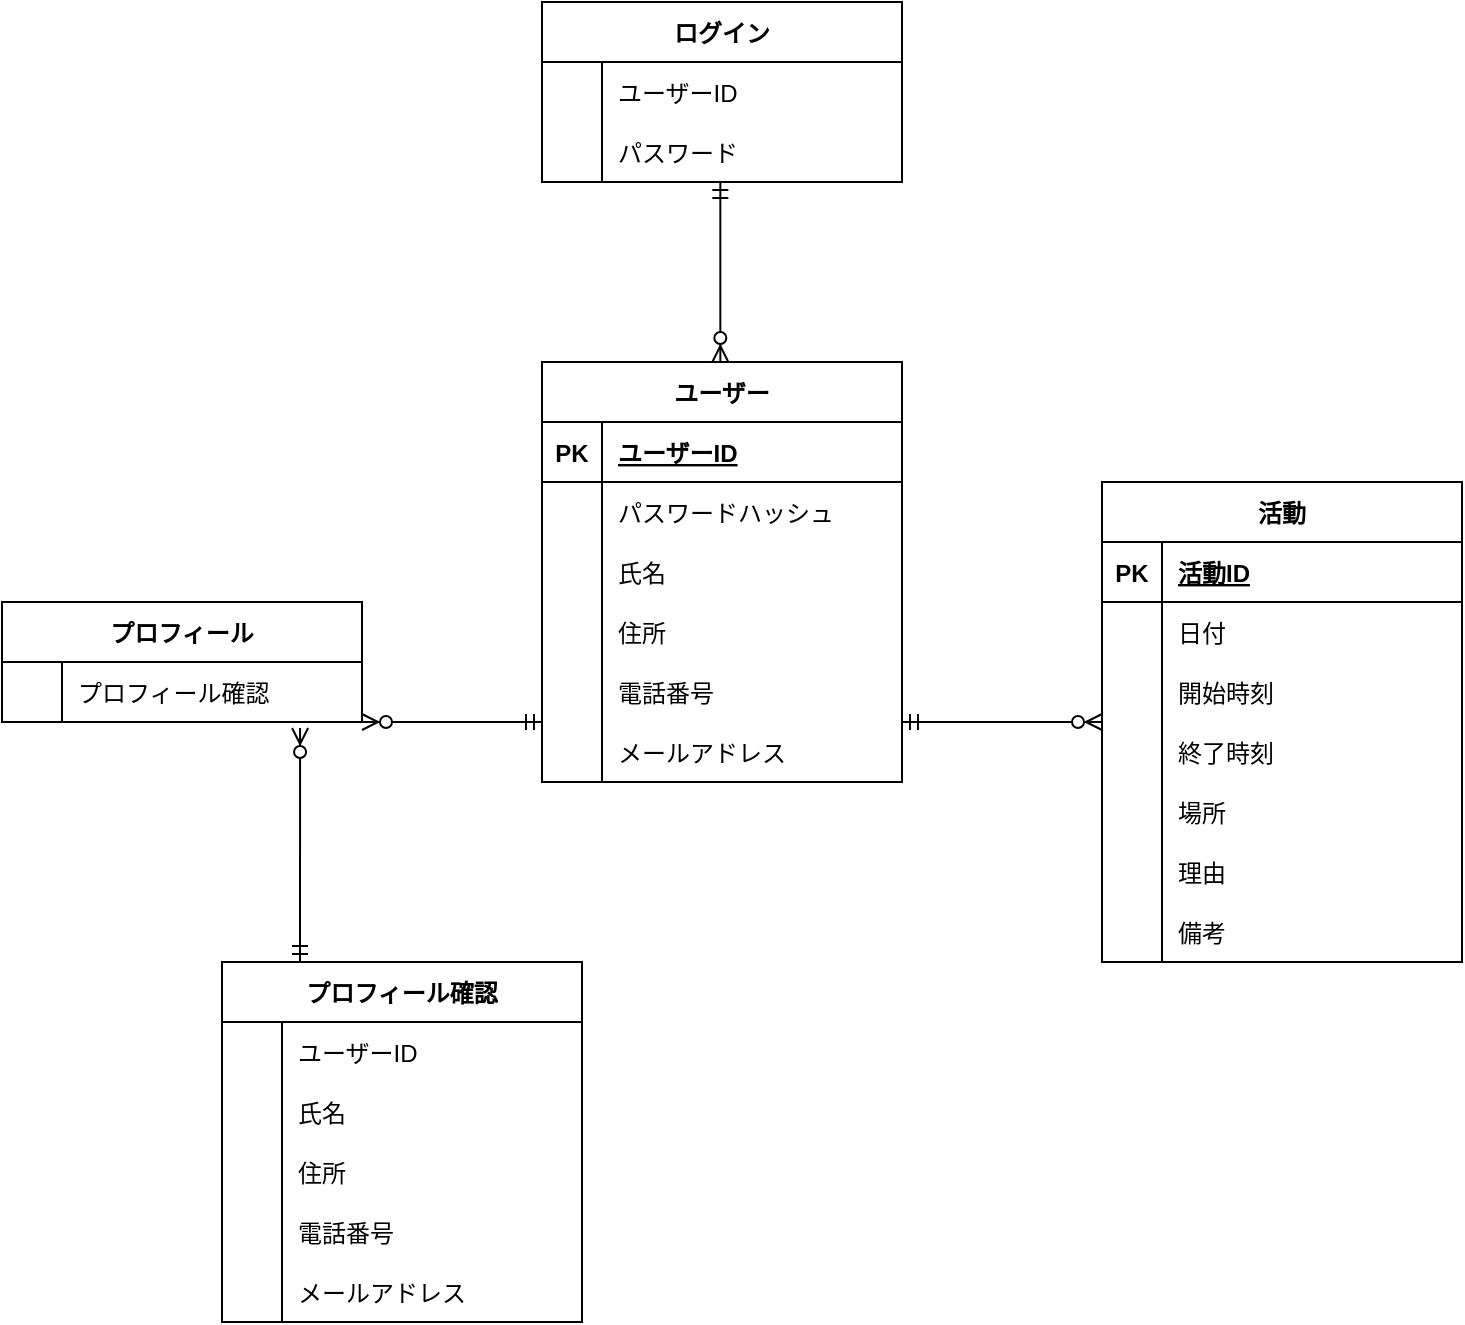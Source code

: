 <mxfile version="13.6.10" type="device"><diagram id="i6AsOT5DLOcKnEW1MxCj" name="ページ1"><mxGraphModel dx="1935" dy="1657" grid="1" gridSize="10" guides="1" tooltips="1" connect="1" arrows="1" fold="1" page="1" pageScale="1" pageWidth="827" pageHeight="1169" math="0" shadow="0"><root><mxCell id="0"/><mxCell id="1" parent="0"/><mxCell id="e9ZOdQoQhiFwoExjatcM-1" value="ユーザー" style="shape=table;startSize=30;container=1;collapsible=1;childLayout=tableLayout;fixedRows=1;rowLines=0;fontStyle=1;align=center;resizeLast=1;" parent="1" vertex="1"><mxGeometry x="120" y="60" width="180" height="210" as="geometry"><mxRectangle x="120" y="60" width="80" height="30" as="alternateBounds"/></mxGeometry></mxCell><mxCell id="e9ZOdQoQhiFwoExjatcM-2" value="" style="shape=partialRectangle;collapsible=0;dropTarget=0;pointerEvents=0;fillColor=none;top=0;left=0;bottom=1;right=0;points=[[0,0.5],[1,0.5]];portConstraint=eastwest;" parent="e9ZOdQoQhiFwoExjatcM-1" vertex="1"><mxGeometry y="30" width="180" height="30" as="geometry"/></mxCell><mxCell id="e9ZOdQoQhiFwoExjatcM-3" value="PK" style="shape=partialRectangle;connectable=0;fillColor=none;top=0;left=0;bottom=0;right=0;fontStyle=1;overflow=hidden;" parent="e9ZOdQoQhiFwoExjatcM-2" vertex="1"><mxGeometry width="30" height="30" as="geometry"/></mxCell><mxCell id="e9ZOdQoQhiFwoExjatcM-4" value="ユーザーID" style="shape=partialRectangle;connectable=0;fillColor=none;top=0;left=0;bottom=0;right=0;align=left;spacingLeft=6;fontStyle=5;overflow=hidden;" parent="e9ZOdQoQhiFwoExjatcM-2" vertex="1"><mxGeometry x="30" width="150" height="30" as="geometry"/></mxCell><mxCell id="e9ZOdQoQhiFwoExjatcM-5" value="" style="shape=partialRectangle;collapsible=0;dropTarget=0;pointerEvents=0;fillColor=none;top=0;left=0;bottom=0;right=0;points=[[0,0.5],[1,0.5]];portConstraint=eastwest;" parent="e9ZOdQoQhiFwoExjatcM-1" vertex="1"><mxGeometry y="60" width="180" height="30" as="geometry"/></mxCell><mxCell id="e9ZOdQoQhiFwoExjatcM-6" value="" style="shape=partialRectangle;connectable=0;fillColor=none;top=0;left=0;bottom=0;right=0;editable=1;overflow=hidden;" parent="e9ZOdQoQhiFwoExjatcM-5" vertex="1"><mxGeometry width="30" height="30" as="geometry"/></mxCell><mxCell id="e9ZOdQoQhiFwoExjatcM-7" value="パスワードハッシュ" style="shape=partialRectangle;connectable=0;fillColor=none;top=0;left=0;bottom=0;right=0;align=left;spacingLeft=6;overflow=hidden;" parent="e9ZOdQoQhiFwoExjatcM-5" vertex="1"><mxGeometry x="30" width="150" height="30" as="geometry"/></mxCell><mxCell id="e9ZOdQoQhiFwoExjatcM-8" value="" style="shape=partialRectangle;collapsible=0;dropTarget=0;pointerEvents=0;fillColor=none;top=0;left=0;bottom=0;right=0;points=[[0,0.5],[1,0.5]];portConstraint=eastwest;" parent="e9ZOdQoQhiFwoExjatcM-1" vertex="1"><mxGeometry y="90" width="180" height="30" as="geometry"/></mxCell><mxCell id="e9ZOdQoQhiFwoExjatcM-9" value="" style="shape=partialRectangle;connectable=0;fillColor=none;top=0;left=0;bottom=0;right=0;editable=1;overflow=hidden;" parent="e9ZOdQoQhiFwoExjatcM-8" vertex="1"><mxGeometry width="30" height="30" as="geometry"/></mxCell><mxCell id="e9ZOdQoQhiFwoExjatcM-10" value="氏名" style="shape=partialRectangle;connectable=0;fillColor=none;top=0;left=0;bottom=0;right=0;align=left;spacingLeft=6;overflow=hidden;" parent="e9ZOdQoQhiFwoExjatcM-8" vertex="1"><mxGeometry x="30" width="150" height="30" as="geometry"/></mxCell><mxCell id="e9ZOdQoQhiFwoExjatcM-11" value="" style="shape=partialRectangle;collapsible=0;dropTarget=0;pointerEvents=0;fillColor=none;top=0;left=0;bottom=0;right=0;points=[[0,0.5],[1,0.5]];portConstraint=eastwest;" parent="e9ZOdQoQhiFwoExjatcM-1" vertex="1"><mxGeometry y="120" width="180" height="30" as="geometry"/></mxCell><mxCell id="e9ZOdQoQhiFwoExjatcM-12" value="" style="shape=partialRectangle;connectable=0;fillColor=none;top=0;left=0;bottom=0;right=0;editable=1;overflow=hidden;" parent="e9ZOdQoQhiFwoExjatcM-11" vertex="1"><mxGeometry width="30" height="30" as="geometry"/></mxCell><mxCell id="e9ZOdQoQhiFwoExjatcM-13" value="住所" style="shape=partialRectangle;connectable=0;fillColor=none;top=0;left=0;bottom=0;right=0;align=left;spacingLeft=6;overflow=hidden;" parent="e9ZOdQoQhiFwoExjatcM-11" vertex="1"><mxGeometry x="30" width="150" height="30" as="geometry"/></mxCell><mxCell id="e9ZOdQoQhiFwoExjatcM-15" value="" style="shape=partialRectangle;collapsible=0;dropTarget=0;pointerEvents=0;fillColor=none;top=0;left=0;bottom=0;right=0;points=[[0,0.5],[1,0.5]];portConstraint=eastwest;" parent="e9ZOdQoQhiFwoExjatcM-1" vertex="1"><mxGeometry y="150" width="180" height="30" as="geometry"/></mxCell><mxCell id="e9ZOdQoQhiFwoExjatcM-16" value="" style="shape=partialRectangle;connectable=0;fillColor=none;top=0;left=0;bottom=0;right=0;fontStyle=0;overflow=hidden;" parent="e9ZOdQoQhiFwoExjatcM-15" vertex="1"><mxGeometry width="30" height="30" as="geometry"/></mxCell><mxCell id="e9ZOdQoQhiFwoExjatcM-17" value="電話番号" style="shape=partialRectangle;connectable=0;fillColor=none;top=0;left=0;bottom=0;right=0;align=left;spacingLeft=6;fontStyle=0;overflow=hidden;" parent="e9ZOdQoQhiFwoExjatcM-15" vertex="1"><mxGeometry x="30" width="150" height="30" as="geometry"/></mxCell><mxCell id="e9ZOdQoQhiFwoExjatcM-19" value="" style="shape=partialRectangle;collapsible=0;dropTarget=0;pointerEvents=0;fillColor=none;top=0;left=0;bottom=0;right=0;points=[[0,0.5],[1,0.5]];portConstraint=eastwest;" parent="e9ZOdQoQhiFwoExjatcM-1" vertex="1"><mxGeometry y="180" width="180" height="30" as="geometry"/></mxCell><mxCell id="e9ZOdQoQhiFwoExjatcM-20" value="" style="shape=partialRectangle;connectable=0;fillColor=none;top=0;left=0;bottom=0;right=0;fontStyle=0;overflow=hidden;" parent="e9ZOdQoQhiFwoExjatcM-19" vertex="1"><mxGeometry width="30" height="30" as="geometry"/></mxCell><mxCell id="e9ZOdQoQhiFwoExjatcM-21" value="メールアドレス" style="shape=partialRectangle;connectable=0;fillColor=none;top=0;left=0;bottom=0;right=0;align=left;spacingLeft=6;fontStyle=0;overflow=hidden;" parent="e9ZOdQoQhiFwoExjatcM-19" vertex="1"><mxGeometry x="30" width="150" height="30" as="geometry"/></mxCell><mxCell id="e9ZOdQoQhiFwoExjatcM-22" value="ログイン" style="shape=table;startSize=30;container=1;collapsible=1;childLayout=tableLayout;fixedRows=1;rowLines=0;fontStyle=1;align=center;resizeLast=1;" parent="1" vertex="1"><mxGeometry x="120" y="-120" width="180" height="90" as="geometry"/></mxCell><mxCell id="e9ZOdQoQhiFwoExjatcM-26" value="" style="shape=partialRectangle;collapsible=0;dropTarget=0;pointerEvents=0;fillColor=none;top=0;left=0;bottom=0;right=0;points=[[0,0.5],[1,0.5]];portConstraint=eastwest;" parent="e9ZOdQoQhiFwoExjatcM-22" vertex="1"><mxGeometry y="30" width="180" height="30" as="geometry"/></mxCell><mxCell id="e9ZOdQoQhiFwoExjatcM-27" value="" style="shape=partialRectangle;connectable=0;fillColor=none;top=0;left=0;bottom=0;right=0;editable=1;overflow=hidden;" parent="e9ZOdQoQhiFwoExjatcM-26" vertex="1"><mxGeometry width="30" height="30" as="geometry"/></mxCell><mxCell id="e9ZOdQoQhiFwoExjatcM-28" value="ユーザーID" style="shape=partialRectangle;connectable=0;fillColor=none;top=0;left=0;bottom=0;right=0;align=left;spacingLeft=6;overflow=hidden;" parent="e9ZOdQoQhiFwoExjatcM-26" vertex="1"><mxGeometry x="30" width="150" height="30" as="geometry"/></mxCell><mxCell id="e9ZOdQoQhiFwoExjatcM-29" value="" style="shape=partialRectangle;collapsible=0;dropTarget=0;pointerEvents=0;fillColor=none;top=0;left=0;bottom=0;right=0;points=[[0,0.5],[1,0.5]];portConstraint=eastwest;" parent="e9ZOdQoQhiFwoExjatcM-22" vertex="1"><mxGeometry y="60" width="180" height="30" as="geometry"/></mxCell><mxCell id="e9ZOdQoQhiFwoExjatcM-30" value="" style="shape=partialRectangle;connectable=0;fillColor=none;top=0;left=0;bottom=0;right=0;editable=1;overflow=hidden;" parent="e9ZOdQoQhiFwoExjatcM-29" vertex="1"><mxGeometry width="30" height="30" as="geometry"/></mxCell><mxCell id="e9ZOdQoQhiFwoExjatcM-31" value="パスワード" style="shape=partialRectangle;connectable=0;fillColor=none;top=0;left=0;bottom=0;right=0;align=left;spacingLeft=6;overflow=hidden;" parent="e9ZOdQoQhiFwoExjatcM-29" vertex="1"><mxGeometry x="30" width="150" height="30" as="geometry"/></mxCell><mxCell id="e9ZOdQoQhiFwoExjatcM-89" value="" style="fontSize=12;html=1;endArrow=ERzeroToMany;startArrow=ERmandOne;" parent="1" edge="1"><mxGeometry width="100" height="100" relative="1" as="geometry"><mxPoint x="300" y="240" as="sourcePoint"/><mxPoint x="400" y="240" as="targetPoint"/></mxGeometry></mxCell><mxCell id="e9ZOdQoQhiFwoExjatcM-64" value="プロフィール" style="shape=table;startSize=30;container=1;collapsible=1;childLayout=tableLayout;fixedRows=1;rowLines=0;fontStyle=1;align=center;resizeLast=1;" parent="1" vertex="1"><mxGeometry x="-150" y="180" width="180" height="60" as="geometry"/></mxCell><mxCell id="e9ZOdQoQhiFwoExjatcM-68" value="" style="shape=partialRectangle;collapsible=0;dropTarget=0;pointerEvents=0;fillColor=none;top=0;left=0;bottom=0;right=0;points=[[0,0.5],[1,0.5]];portConstraint=eastwest;" parent="e9ZOdQoQhiFwoExjatcM-64" vertex="1"><mxGeometry y="30" width="180" height="30" as="geometry"/></mxCell><mxCell id="e9ZOdQoQhiFwoExjatcM-69" value="" style="shape=partialRectangle;connectable=0;fillColor=none;top=0;left=0;bottom=0;right=0;editable=1;overflow=hidden;" parent="e9ZOdQoQhiFwoExjatcM-68" vertex="1"><mxGeometry width="30" height="30" as="geometry"/></mxCell><mxCell id="e9ZOdQoQhiFwoExjatcM-70" value="プロフィール確認" style="shape=partialRectangle;connectable=0;fillColor=none;top=0;left=0;bottom=0;right=0;align=left;spacingLeft=6;overflow=hidden;" parent="e9ZOdQoQhiFwoExjatcM-68" vertex="1"><mxGeometry x="30" width="150" height="30" as="geometry"/></mxCell><mxCell id="e9ZOdQoQhiFwoExjatcM-90" value="" style="fontSize=12;html=1;endArrow=ERzeroToMany;startArrow=ERmandOne;" parent="1" edge="1"><mxGeometry width="100" height="100" relative="1" as="geometry"><mxPoint x="120" y="240" as="sourcePoint"/><mxPoint x="30" y="240" as="targetPoint"/></mxGeometry></mxCell><mxCell id="e9ZOdQoQhiFwoExjatcM-125" value="" style="fontSize=12;html=1;endArrow=ERzeroToMany;startArrow=ERmandOne;entryX=0.828;entryY=1.1;entryDx=0;entryDy=0;entryPerimeter=0;" parent="1" edge="1" target="e9ZOdQoQhiFwoExjatcM-68"><mxGeometry width="100" height="100" relative="1" as="geometry"><mxPoint x="-1" y="360" as="sourcePoint"/><mxPoint x="-1" y="270" as="targetPoint"/><Array as="points"><mxPoint x="-1" y="360"/></Array></mxGeometry></mxCell><mxCell id="e9ZOdQoQhiFwoExjatcM-35" value="活動" style="shape=table;startSize=30;container=1;collapsible=1;childLayout=tableLayout;fixedRows=1;rowLines=0;fontStyle=1;align=center;resizeLast=1;" parent="1" vertex="1"><mxGeometry x="400" y="120" width="180" height="240" as="geometry"/></mxCell><mxCell id="e9ZOdQoQhiFwoExjatcM-36" value="" style="shape=partialRectangle;collapsible=0;dropTarget=0;pointerEvents=0;fillColor=none;top=0;left=0;bottom=1;right=0;points=[[0,0.5],[1,0.5]];portConstraint=eastwest;" parent="e9ZOdQoQhiFwoExjatcM-35" vertex="1"><mxGeometry y="30" width="180" height="30" as="geometry"/></mxCell><mxCell id="e9ZOdQoQhiFwoExjatcM-37" value="PK" style="shape=partialRectangle;connectable=0;fillColor=none;top=0;left=0;bottom=0;right=0;fontStyle=1;overflow=hidden;" parent="e9ZOdQoQhiFwoExjatcM-36" vertex="1"><mxGeometry width="30" height="30" as="geometry"/></mxCell><mxCell id="e9ZOdQoQhiFwoExjatcM-38" value="活動ID" style="shape=partialRectangle;connectable=0;fillColor=none;top=0;left=0;bottom=0;right=0;align=left;spacingLeft=6;fontStyle=5;overflow=hidden;" parent="e9ZOdQoQhiFwoExjatcM-36" vertex="1"><mxGeometry x="30" width="150" height="30" as="geometry"/></mxCell><mxCell id="e9ZOdQoQhiFwoExjatcM-39" value="" style="shape=partialRectangle;collapsible=0;dropTarget=0;pointerEvents=0;fillColor=none;top=0;left=0;bottom=0;right=0;points=[[0,0.5],[1,0.5]];portConstraint=eastwest;" parent="e9ZOdQoQhiFwoExjatcM-35" vertex="1"><mxGeometry y="60" width="180" height="30" as="geometry"/></mxCell><mxCell id="e9ZOdQoQhiFwoExjatcM-40" value="" style="shape=partialRectangle;connectable=0;fillColor=none;top=0;left=0;bottom=0;right=0;editable=1;overflow=hidden;" parent="e9ZOdQoQhiFwoExjatcM-39" vertex="1"><mxGeometry width="30" height="30" as="geometry"/></mxCell><mxCell id="e9ZOdQoQhiFwoExjatcM-41" value="日付" style="shape=partialRectangle;connectable=0;fillColor=none;top=0;left=0;bottom=0;right=0;align=left;spacingLeft=6;overflow=hidden;" parent="e9ZOdQoQhiFwoExjatcM-39" vertex="1"><mxGeometry x="30" width="150" height="30" as="geometry"/></mxCell><mxCell id="e9ZOdQoQhiFwoExjatcM-42" value="" style="shape=partialRectangle;collapsible=0;dropTarget=0;pointerEvents=0;fillColor=none;top=0;left=0;bottom=0;right=0;points=[[0,0.5],[1,0.5]];portConstraint=eastwest;" parent="e9ZOdQoQhiFwoExjatcM-35" vertex="1"><mxGeometry y="90" width="180" height="30" as="geometry"/></mxCell><mxCell id="e9ZOdQoQhiFwoExjatcM-43" value="" style="shape=partialRectangle;connectable=0;fillColor=none;top=0;left=0;bottom=0;right=0;editable=1;overflow=hidden;" parent="e9ZOdQoQhiFwoExjatcM-42" vertex="1"><mxGeometry width="30" height="30" as="geometry"/></mxCell><mxCell id="e9ZOdQoQhiFwoExjatcM-44" value="開始時刻" style="shape=partialRectangle;connectable=0;fillColor=none;top=0;left=0;bottom=0;right=0;align=left;spacingLeft=6;overflow=hidden;" parent="e9ZOdQoQhiFwoExjatcM-42" vertex="1"><mxGeometry x="30" width="150" height="30" as="geometry"/></mxCell><mxCell id="e9ZOdQoQhiFwoExjatcM-45" value="" style="shape=partialRectangle;collapsible=0;dropTarget=0;pointerEvents=0;fillColor=none;top=0;left=0;bottom=0;right=0;points=[[0,0.5],[1,0.5]];portConstraint=eastwest;" parent="e9ZOdQoQhiFwoExjatcM-35" vertex="1"><mxGeometry y="120" width="180" height="30" as="geometry"/></mxCell><mxCell id="e9ZOdQoQhiFwoExjatcM-46" value="" style="shape=partialRectangle;connectable=0;fillColor=none;top=0;left=0;bottom=0;right=0;editable=1;overflow=hidden;" parent="e9ZOdQoQhiFwoExjatcM-45" vertex="1"><mxGeometry width="30" height="30" as="geometry"/></mxCell><mxCell id="e9ZOdQoQhiFwoExjatcM-47" value="終了時刻" style="shape=partialRectangle;connectable=0;fillColor=none;top=0;left=0;bottom=0;right=0;align=left;spacingLeft=6;overflow=hidden;" parent="e9ZOdQoQhiFwoExjatcM-45" vertex="1"><mxGeometry x="30" width="150" height="30" as="geometry"/></mxCell><mxCell id="e9ZOdQoQhiFwoExjatcM-49" value="" style="shape=partialRectangle;collapsible=0;dropTarget=0;pointerEvents=0;fillColor=none;top=0;left=0;bottom=0;right=0;points=[[0,0.5],[1,0.5]];portConstraint=eastwest;" parent="e9ZOdQoQhiFwoExjatcM-35" vertex="1"><mxGeometry y="150" width="180" height="30" as="geometry"/></mxCell><mxCell id="e9ZOdQoQhiFwoExjatcM-50" value="" style="shape=partialRectangle;connectable=0;fillColor=none;top=0;left=0;bottom=0;right=0;fontStyle=0;overflow=hidden;" parent="e9ZOdQoQhiFwoExjatcM-49" vertex="1"><mxGeometry width="30" height="30" as="geometry"/></mxCell><mxCell id="e9ZOdQoQhiFwoExjatcM-51" value="場所" style="shape=partialRectangle;connectable=0;fillColor=none;top=0;left=0;bottom=0;right=0;align=left;spacingLeft=6;fontStyle=0;overflow=hidden;" parent="e9ZOdQoQhiFwoExjatcM-49" vertex="1"><mxGeometry x="30" width="150" height="30" as="geometry"/></mxCell><mxCell id="e9ZOdQoQhiFwoExjatcM-53" value="" style="shape=partialRectangle;collapsible=0;dropTarget=0;pointerEvents=0;fillColor=none;top=0;left=0;bottom=0;right=0;points=[[0,0.5],[1,0.5]];portConstraint=eastwest;" parent="e9ZOdQoQhiFwoExjatcM-35" vertex="1"><mxGeometry y="180" width="180" height="30" as="geometry"/></mxCell><mxCell id="e9ZOdQoQhiFwoExjatcM-54" value="" style="shape=partialRectangle;connectable=0;fillColor=none;top=0;left=0;bottom=0;right=0;fontStyle=0;overflow=hidden;" parent="e9ZOdQoQhiFwoExjatcM-53" vertex="1"><mxGeometry width="30" height="30" as="geometry"/></mxCell><mxCell id="e9ZOdQoQhiFwoExjatcM-55" value="理由" style="shape=partialRectangle;connectable=0;fillColor=none;top=0;left=0;bottom=0;right=0;align=left;spacingLeft=6;fontStyle=0;overflow=hidden;" parent="e9ZOdQoQhiFwoExjatcM-53" vertex="1"><mxGeometry x="30" width="150" height="30" as="geometry"/></mxCell><mxCell id="e9ZOdQoQhiFwoExjatcM-61" value="" style="shape=partialRectangle;collapsible=0;dropTarget=0;pointerEvents=0;fillColor=none;top=0;left=0;bottom=0;right=0;points=[[0,0.5],[1,0.5]];portConstraint=eastwest;" parent="e9ZOdQoQhiFwoExjatcM-35" vertex="1"><mxGeometry y="210" width="180" height="30" as="geometry"/></mxCell><mxCell id="e9ZOdQoQhiFwoExjatcM-62" value="" style="shape=partialRectangle;connectable=0;fillColor=none;top=0;left=0;bottom=0;right=0;fontStyle=0;overflow=hidden;" parent="e9ZOdQoQhiFwoExjatcM-61" vertex="1"><mxGeometry width="30" height="30" as="geometry"/></mxCell><mxCell id="e9ZOdQoQhiFwoExjatcM-63" value="備考" style="shape=partialRectangle;connectable=0;fillColor=none;top=0;left=0;bottom=0;right=0;align=left;spacingLeft=6;fontStyle=0;overflow=hidden;" parent="e9ZOdQoQhiFwoExjatcM-61" vertex="1"><mxGeometry x="30" width="150" height="30" as="geometry"/></mxCell><mxCell id="e9ZOdQoQhiFwoExjatcM-104" value="プロフィール確認" style="shape=table;startSize=30;container=1;collapsible=1;childLayout=tableLayout;fixedRows=1;rowLines=0;fontStyle=1;align=center;resizeLast=1;" parent="1" vertex="1"><mxGeometry x="-40" y="360" width="180" height="180" as="geometry"/></mxCell><mxCell id="e9ZOdQoQhiFwoExjatcM-108" value="" style="shape=partialRectangle;collapsible=0;dropTarget=0;pointerEvents=0;fillColor=none;top=0;left=0;bottom=0;right=0;points=[[0,0.5],[1,0.5]];portConstraint=eastwest;" parent="e9ZOdQoQhiFwoExjatcM-104" vertex="1"><mxGeometry y="30" width="180" height="30" as="geometry"/></mxCell><mxCell id="e9ZOdQoQhiFwoExjatcM-109" value="" style="shape=partialRectangle;connectable=0;fillColor=none;top=0;left=0;bottom=0;right=0;editable=1;overflow=hidden;" parent="e9ZOdQoQhiFwoExjatcM-108" vertex="1"><mxGeometry width="30" height="30" as="geometry"/></mxCell><mxCell id="e9ZOdQoQhiFwoExjatcM-110" value="ユーザーID" style="shape=partialRectangle;connectable=0;fillColor=none;top=0;left=0;bottom=0;right=0;align=left;spacingLeft=6;overflow=hidden;" parent="e9ZOdQoQhiFwoExjatcM-108" vertex="1"><mxGeometry x="30" width="150" height="30" as="geometry"/></mxCell><mxCell id="e9ZOdQoQhiFwoExjatcM-111" value="" style="shape=partialRectangle;collapsible=0;dropTarget=0;pointerEvents=0;fillColor=none;top=0;left=0;bottom=0;right=0;points=[[0,0.5],[1,0.5]];portConstraint=eastwest;" parent="e9ZOdQoQhiFwoExjatcM-104" vertex="1"><mxGeometry y="60" width="180" height="30" as="geometry"/></mxCell><mxCell id="e9ZOdQoQhiFwoExjatcM-112" value="" style="shape=partialRectangle;connectable=0;fillColor=none;top=0;left=0;bottom=0;right=0;editable=1;overflow=hidden;" parent="e9ZOdQoQhiFwoExjatcM-111" vertex="1"><mxGeometry width="30" height="30" as="geometry"/></mxCell><mxCell id="e9ZOdQoQhiFwoExjatcM-113" value="氏名" style="shape=partialRectangle;connectable=0;fillColor=none;top=0;left=0;bottom=0;right=0;align=left;spacingLeft=6;overflow=hidden;" parent="e9ZOdQoQhiFwoExjatcM-111" vertex="1"><mxGeometry x="30" width="150" height="30" as="geometry"/></mxCell><mxCell id="e9ZOdQoQhiFwoExjatcM-114" value="" style="shape=partialRectangle;collapsible=0;dropTarget=0;pointerEvents=0;fillColor=none;top=0;left=0;bottom=0;right=0;points=[[0,0.5],[1,0.5]];portConstraint=eastwest;" parent="e9ZOdQoQhiFwoExjatcM-104" vertex="1"><mxGeometry y="90" width="180" height="30" as="geometry"/></mxCell><mxCell id="e9ZOdQoQhiFwoExjatcM-115" value="" style="shape=partialRectangle;connectable=0;fillColor=none;top=0;left=0;bottom=0;right=0;editable=1;overflow=hidden;" parent="e9ZOdQoQhiFwoExjatcM-114" vertex="1"><mxGeometry width="30" height="30" as="geometry"/></mxCell><mxCell id="e9ZOdQoQhiFwoExjatcM-116" value="住所" style="shape=partialRectangle;connectable=0;fillColor=none;top=0;left=0;bottom=0;right=0;align=left;spacingLeft=6;overflow=hidden;" parent="e9ZOdQoQhiFwoExjatcM-114" vertex="1"><mxGeometry x="30" width="150" height="30" as="geometry"/></mxCell><mxCell id="e9ZOdQoQhiFwoExjatcM-118" value="" style="shape=partialRectangle;collapsible=0;dropTarget=0;pointerEvents=0;fillColor=none;top=0;left=0;bottom=0;right=0;points=[[0,0.5],[1,0.5]];portConstraint=eastwest;" parent="e9ZOdQoQhiFwoExjatcM-104" vertex="1"><mxGeometry y="120" width="180" height="30" as="geometry"/></mxCell><mxCell id="e9ZOdQoQhiFwoExjatcM-119" value="" style="shape=partialRectangle;connectable=0;fillColor=none;top=0;left=0;bottom=0;right=0;editable=1;overflow=hidden;" parent="e9ZOdQoQhiFwoExjatcM-118" vertex="1"><mxGeometry width="30" height="30" as="geometry"/></mxCell><mxCell id="e9ZOdQoQhiFwoExjatcM-120" value="電話番号" style="shape=partialRectangle;connectable=0;fillColor=none;top=0;left=0;bottom=0;right=0;align=left;spacingLeft=6;overflow=hidden;" parent="e9ZOdQoQhiFwoExjatcM-118" vertex="1"><mxGeometry x="30" width="150" height="30" as="geometry"/></mxCell><mxCell id="e9ZOdQoQhiFwoExjatcM-122" value="" style="shape=partialRectangle;collapsible=0;dropTarget=0;pointerEvents=0;fillColor=none;top=0;left=0;bottom=0;right=0;points=[[0,0.5],[1,0.5]];portConstraint=eastwest;" parent="e9ZOdQoQhiFwoExjatcM-104" vertex="1"><mxGeometry y="150" width="180" height="30" as="geometry"/></mxCell><mxCell id="e9ZOdQoQhiFwoExjatcM-123" value="" style="shape=partialRectangle;connectable=0;fillColor=none;top=0;left=0;bottom=0;right=0;editable=1;overflow=hidden;" parent="e9ZOdQoQhiFwoExjatcM-122" vertex="1"><mxGeometry width="30" height="30" as="geometry"/></mxCell><mxCell id="e9ZOdQoQhiFwoExjatcM-124" value="メールアドレス" style="shape=partialRectangle;connectable=0;fillColor=none;top=0;left=0;bottom=0;right=0;align=left;spacingLeft=6;overflow=hidden;" parent="e9ZOdQoQhiFwoExjatcM-122" vertex="1"><mxGeometry x="30" width="150" height="30" as="geometry"/></mxCell><mxCell id="e9ZOdQoQhiFwoExjatcM-142" value="" style="fontSize=12;html=1;endArrow=ERzeroToMany;startArrow=ERmandOne;" parent="1" edge="1"><mxGeometry width="100" height="100" relative="1" as="geometry"><mxPoint x="209.17" y="-30" as="sourcePoint"/><mxPoint x="209.17" y="60" as="targetPoint"/><Array as="points"><mxPoint x="209.17" y="-30"/></Array></mxGeometry></mxCell></root></mxGraphModel></diagram></mxfile>
